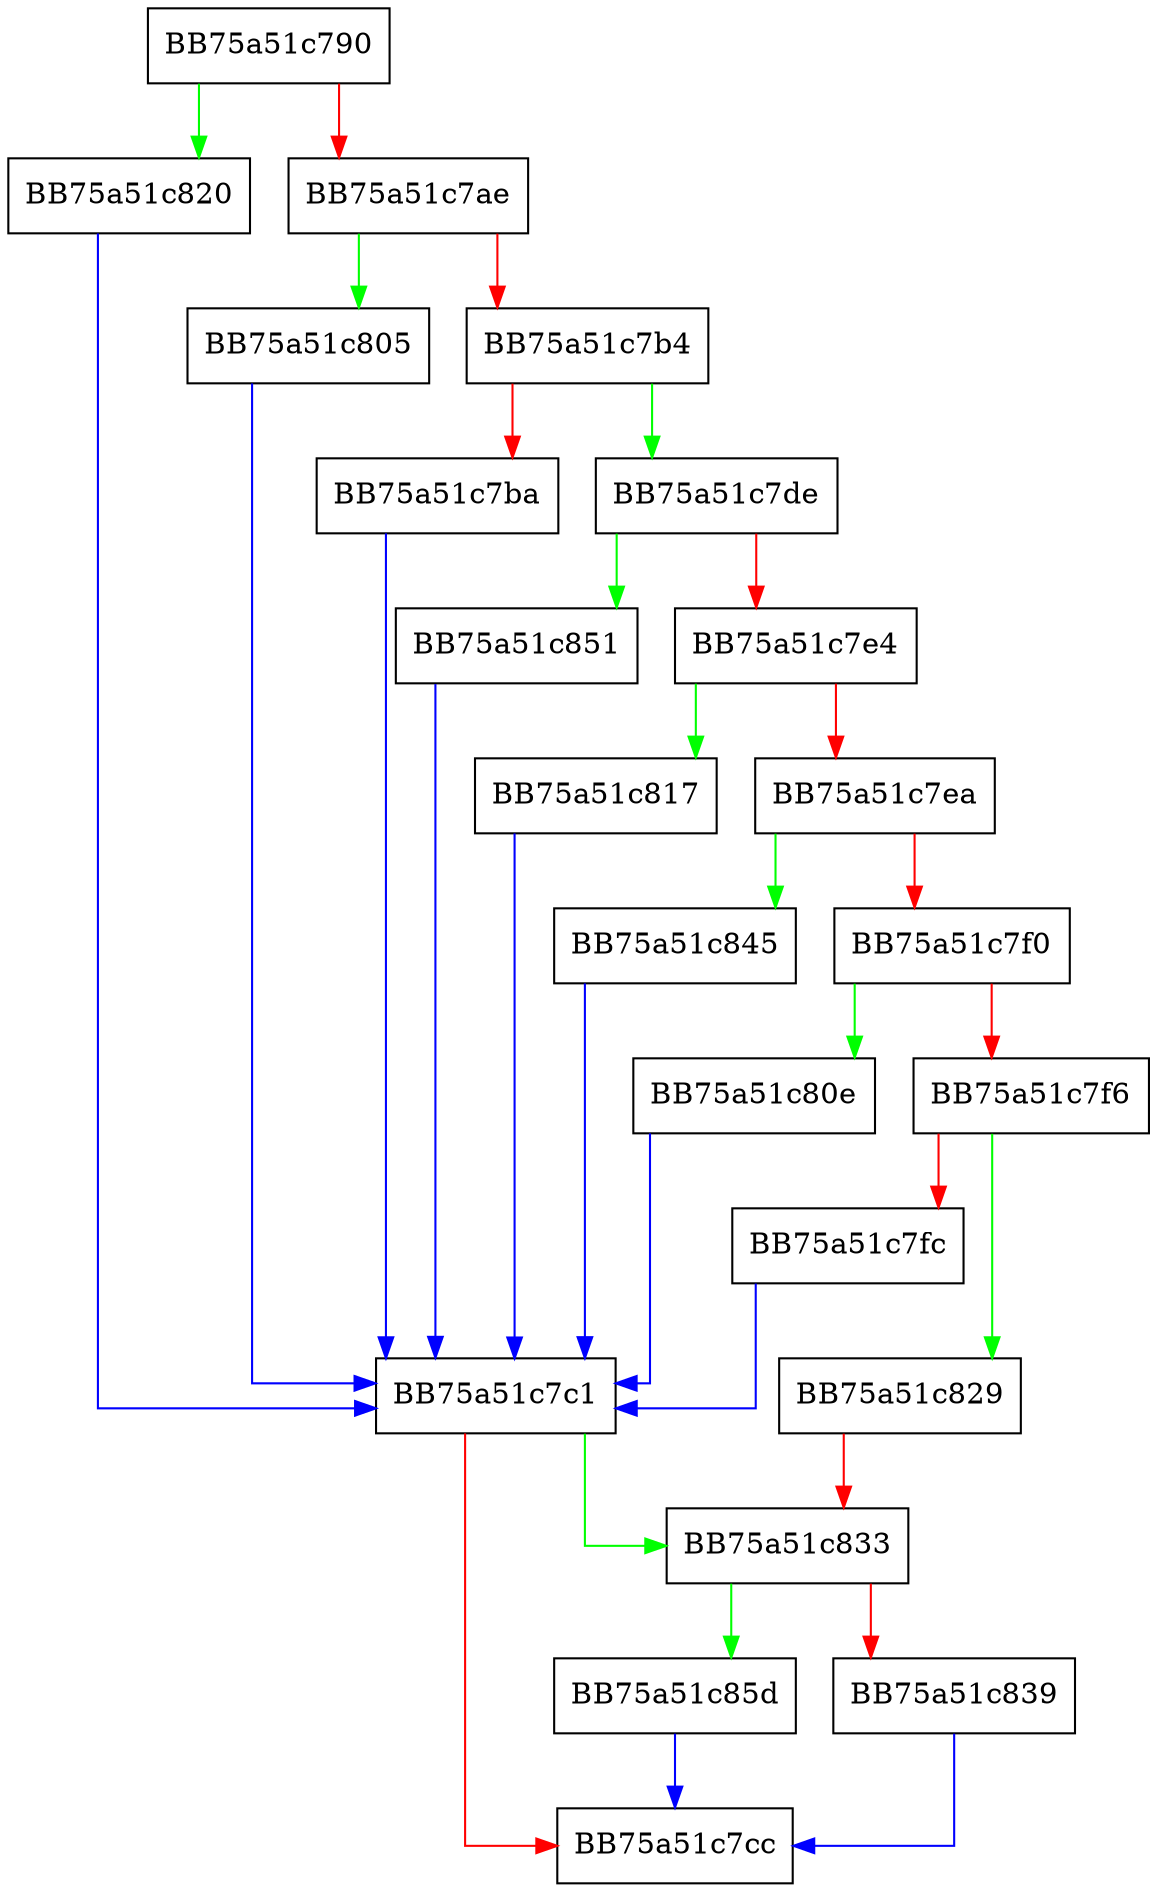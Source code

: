 digraph CreateNotificationList {
  node [shape="box"];
  graph [splines=ortho];
  BB75a51c790 -> BB75a51c820 [color="green"];
  BB75a51c790 -> BB75a51c7ae [color="red"];
  BB75a51c7ae -> BB75a51c805 [color="green"];
  BB75a51c7ae -> BB75a51c7b4 [color="red"];
  BB75a51c7b4 -> BB75a51c7de [color="green"];
  BB75a51c7b4 -> BB75a51c7ba [color="red"];
  BB75a51c7ba -> BB75a51c7c1 [color="blue"];
  BB75a51c7c1 -> BB75a51c833 [color="green"];
  BB75a51c7c1 -> BB75a51c7cc [color="red"];
  BB75a51c7de -> BB75a51c851 [color="green"];
  BB75a51c7de -> BB75a51c7e4 [color="red"];
  BB75a51c7e4 -> BB75a51c817 [color="green"];
  BB75a51c7e4 -> BB75a51c7ea [color="red"];
  BB75a51c7ea -> BB75a51c845 [color="green"];
  BB75a51c7ea -> BB75a51c7f0 [color="red"];
  BB75a51c7f0 -> BB75a51c80e [color="green"];
  BB75a51c7f0 -> BB75a51c7f6 [color="red"];
  BB75a51c7f6 -> BB75a51c829 [color="green"];
  BB75a51c7f6 -> BB75a51c7fc [color="red"];
  BB75a51c7fc -> BB75a51c7c1 [color="blue"];
  BB75a51c805 -> BB75a51c7c1 [color="blue"];
  BB75a51c80e -> BB75a51c7c1 [color="blue"];
  BB75a51c817 -> BB75a51c7c1 [color="blue"];
  BB75a51c820 -> BB75a51c7c1 [color="blue"];
  BB75a51c829 -> BB75a51c833 [color="red"];
  BB75a51c833 -> BB75a51c85d [color="green"];
  BB75a51c833 -> BB75a51c839 [color="red"];
  BB75a51c839 -> BB75a51c7cc [color="blue"];
  BB75a51c845 -> BB75a51c7c1 [color="blue"];
  BB75a51c851 -> BB75a51c7c1 [color="blue"];
  BB75a51c85d -> BB75a51c7cc [color="blue"];
}